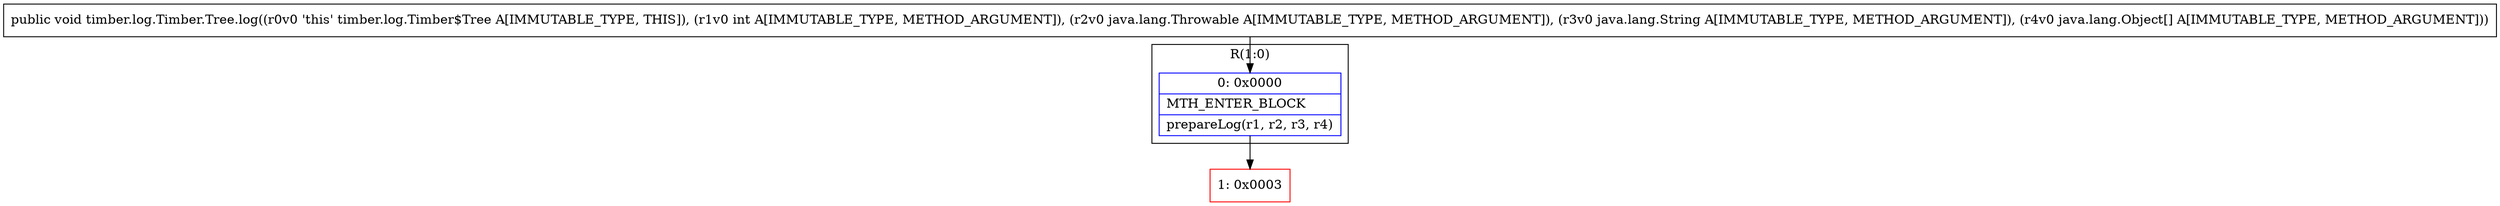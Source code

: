 digraph "CFG fortimber.log.Timber.Tree.log(ILjava\/lang\/Throwable;Ljava\/lang\/String;[Ljava\/lang\/Object;)V" {
subgraph cluster_Region_560880398 {
label = "R(1:0)";
node [shape=record,color=blue];
Node_0 [shape=record,label="{0\:\ 0x0000|MTH_ENTER_BLOCK\l|prepareLog(r1, r2, r3, r4)\l}"];
}
Node_1 [shape=record,color=red,label="{1\:\ 0x0003}"];
MethodNode[shape=record,label="{public void timber.log.Timber.Tree.log((r0v0 'this' timber.log.Timber$Tree A[IMMUTABLE_TYPE, THIS]), (r1v0 int A[IMMUTABLE_TYPE, METHOD_ARGUMENT]), (r2v0 java.lang.Throwable A[IMMUTABLE_TYPE, METHOD_ARGUMENT]), (r3v0 java.lang.String A[IMMUTABLE_TYPE, METHOD_ARGUMENT]), (r4v0 java.lang.Object[] A[IMMUTABLE_TYPE, METHOD_ARGUMENT])) }"];
MethodNode -> Node_0;
Node_0 -> Node_1;
}

